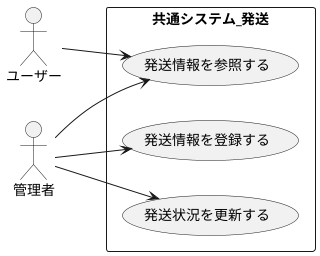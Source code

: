 @startuml ユースケース図_共通システム_発送
left to right direction

actor ユーザー as User
actor 管理者 as Admin

rectangle 共通システム_発送 {
    usecase "発送情報を登録する" as UC1
    usecase "発送情報を参照する" as UC2
    usecase "発送状況を更新する" as UC3
}

User --> UC2

Admin --> UC1
Admin --> UC2
Admin --> UC3

@enduml